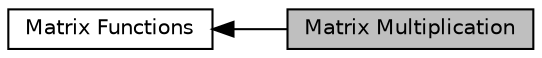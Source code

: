 digraph "Matrix Multiplication"
{
  edge [fontname="Helvetica",fontsize="10",labelfontname="Helvetica",labelfontsize="10"];
  node [fontname="Helvetica",fontsize="10",shape=record];
  rankdir=LR;
  Node0 [label="Matrix Multiplication",height=0.2,width=0.4,color="black", fillcolor="grey75", style="filled", fontcolor="black"];
  Node1 [label="Matrix Functions",height=0.2,width=0.4,color="black", fillcolor="white", style="filled",URL="$group__group_matrix.html",tooltip="This set of functions provides basic matrix math operations. "];
  Node1->Node0 [shape=plaintext, dir="back", style="solid"];
}
